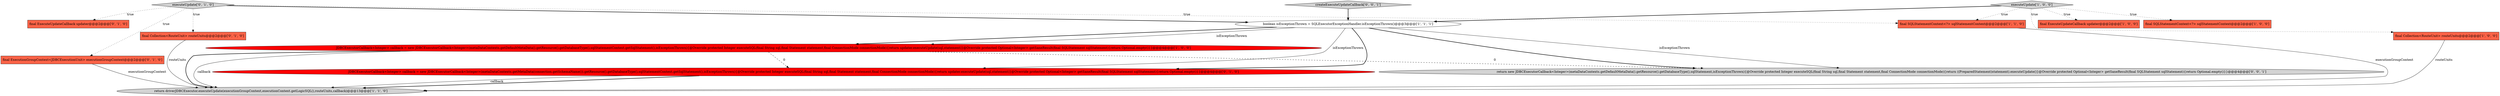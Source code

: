 digraph {
3 [style = filled, label = "final SQLStatementContext<?> sqlStatementContext@@@2@@@['1', '0', '0']", fillcolor = tomato, shape = box image = "AAA0AAABBB1BBB"];
8 [style = filled, label = "final Collection<RouteUnit> routeUnits@@@2@@@['0', '1', '0']", fillcolor = tomato, shape = box image = "AAA0AAABBB2BBB"];
7 [style = filled, label = "return driverJDBCExecutor.executeUpdate(executionGroupContext,executionContext.getLogicSQL(),routeUnits,callback)@@@13@@@['1', '1', '0']", fillcolor = lightgray, shape = ellipse image = "AAA0AAABBB1BBB"];
13 [style = filled, label = "return new JDBCExecutorCallback<Integer>(metaDataContexts.getDefaultMetaData().getResource().getDatabaseType(),sqlStatement,isExceptionThrown){@Override protected Integer executeSQL(final String sql,final Statement statement,final ConnectionMode connectionMode){return ((PreparedStatement)statement).executeUpdate()}@Override protected Optional<Integer> getSaneResult(final SQLStatement sqlStatement){return Optional.empty()}}@@@4@@@['0', '0', '1']", fillcolor = lightgray, shape = ellipse image = "AAA0AAABBB3BBB"];
6 [style = filled, label = "boolean isExceptionThrown = SQLExecutorExceptionHandler.isExceptionThrown()@@@3@@@['1', '1', '1']", fillcolor = white, shape = ellipse image = "AAA0AAABBB1BBB"];
11 [style = filled, label = "executeUpdate['0', '1', '0']", fillcolor = lightgray, shape = diamond image = "AAA0AAABBB2BBB"];
1 [style = filled, label = "JDBCExecutorCallback<Integer> callback = new JDBCExecutorCallback<Integer>(metaDataContexts.getDefaultMetaData().getResource().getDatabaseType(),sqlStatementContext.getSqlStatement(),isExceptionThrown){@Override protected Integer executeSQL(final String sql,final Statement statement,final ConnectionMode connectionMode){return updater.executeUpdate(sql,statement)}@Override protected Optional<Integer> getSaneResult(final SQLStatement sqlStatement){return Optional.empty()}}@@@4@@@['1', '0', '0']", fillcolor = red, shape = ellipse image = "AAA1AAABBB1BBB"];
9 [style = filled, label = "final ExecutionGroupContext<JDBCExecutionUnit> executionGroupContext@@@2@@@['0', '1', '0']", fillcolor = tomato, shape = box image = "AAA0AAABBB2BBB"];
5 [style = filled, label = "executeUpdate['1', '0', '0']", fillcolor = lightgray, shape = diamond image = "AAA0AAABBB1BBB"];
14 [style = filled, label = "createExecuteUpdateCallback['0', '0', '1']", fillcolor = lightgray, shape = diamond image = "AAA0AAABBB3BBB"];
4 [style = filled, label = "final SQLStatementContext<?> sqlStatementContext@@@2@@@['1', '1', '0']", fillcolor = tomato, shape = box image = "AAA0AAABBB1BBB"];
2 [style = filled, label = "final Collection<RouteUnit> routeUnits@@@2@@@['1', '0', '0']", fillcolor = tomato, shape = box image = "AAA0AAABBB1BBB"];
12 [style = filled, label = "JDBCExecutorCallback<Integer> callback = new JDBCExecutorCallback<Integer>(metaDataContexts.getMetaData(connection.getSchemaName()).getResource().getDatabaseType(),sqlStatementContext.getSqlStatement(),isExceptionThrown){@Override protected Integer executeSQL(final String sql,final Statement statement,final ConnectionMode connectionMode){return updater.executeUpdate(sql,statement)}@Override protected Optional<Integer> getSaneResult(final SQLStatement sqlStatement){return Optional.empty()}}@@@4@@@['0', '1', '0']", fillcolor = red, shape = ellipse image = "AAA1AAABBB2BBB"];
10 [style = filled, label = "final ExecuteUpdateCallback updater@@@2@@@['0', '1', '0']", fillcolor = tomato, shape = box image = "AAA0AAABBB2BBB"];
0 [style = filled, label = "final ExecuteUpdateCallback updater@@@2@@@['1', '0', '0']", fillcolor = tomato, shape = box image = "AAA0AAABBB1BBB"];
11->10 [style = dotted, label="true"];
11->6 [style = bold, label=""];
6->12 [style = solid, label="isExceptionThrown"];
4->7 [style = solid, label="executionGroupContext"];
11->9 [style = dotted, label="true"];
5->0 [style = dotted, label="true"];
11->4 [style = dotted, label="true"];
5->3 [style = dotted, label="true"];
12->7 [style = solid, label="callback"];
1->7 [style = bold, label=""];
12->7 [style = bold, label=""];
5->4 [style = dotted, label="true"];
1->13 [style = dashed, label="0"];
6->1 [style = bold, label=""];
1->12 [style = dashed, label="0"];
9->7 [style = solid, label="executionGroupContext"];
5->6 [style = bold, label=""];
1->7 [style = solid, label="callback"];
6->13 [style = bold, label=""];
11->8 [style = dotted, label="true"];
2->7 [style = solid, label="routeUnits"];
6->1 [style = solid, label="isExceptionThrown"];
8->7 [style = solid, label="routeUnits"];
14->6 [style = bold, label=""];
6->13 [style = solid, label="isExceptionThrown"];
5->2 [style = dotted, label="true"];
6->12 [style = bold, label=""];
}
